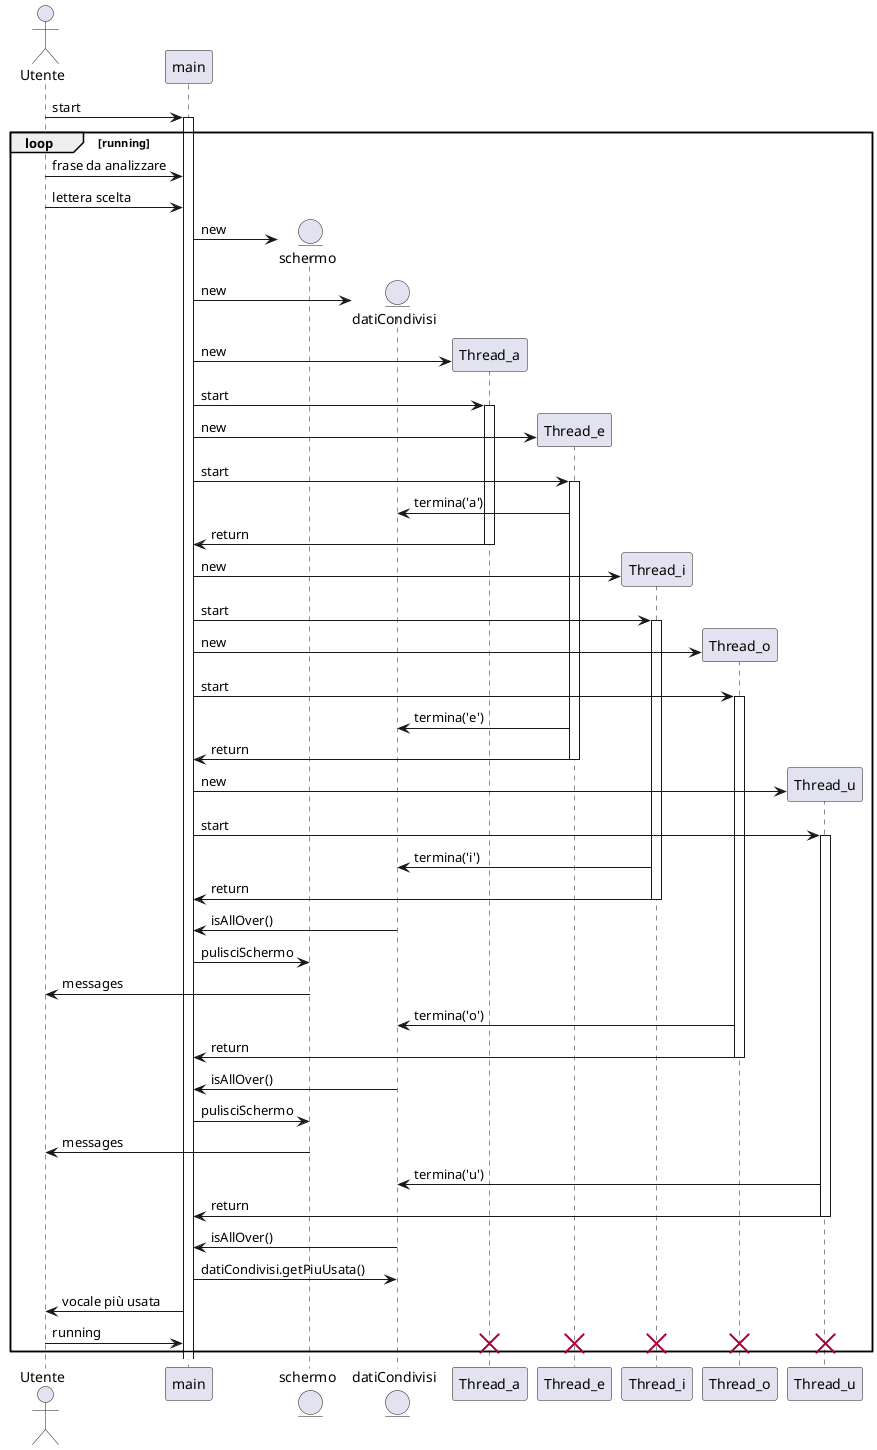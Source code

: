 @startuml ThreadFrase

actor Utente
participant main
entity schermo
entity datiCondivisi

Utente -> main ++ : start

loop running

    Utente -> main : frase da analizzare
    Utente -> main : lettera scelta

    main -> schermo ** : new
    main -> datiCondivisi ** : new

    main -> Thread_a ** : new
    main -> Thread_a ++ : start

    main -> Thread_e ** : new
    main -> Thread_e ++ : start

    Thread_e -> datiCondivisi : termina('a')
    Thread_a -> main -- : return
    
    main -> Thread_i ** : new
    main -> Thread_i ++ : start

    main -> Thread_o ** : new
    main -> Thread_o ++ : start

    Thread_e -> datiCondivisi : termina('e')
    Thread_e -> main -- : return

    main -> Thread_u ** : new
    main -> Thread_u ++ : start

    Thread_i -> datiCondivisi : termina('i')
    Thread_i -> main -- : return

    datiCondivisi -> main : isAllOver()
    main -> schermo : pulisciSchermo
    schermo -> Utente : messages

    Thread_o -> datiCondivisi : termina('o')
    Thread_o -> main -- : return

    datiCondivisi -> main : isAllOver()
    main -> schermo : pulisciSchermo
    schermo -> Utente : messages

    Thread_u -> datiCondivisi : termina('u')
    Thread_u -> main -- : return

    datiCondivisi -> main : isAllOver()

    main -> datiCondivisi : datiCondivisi.getPiuUsata()
    main -> Utente : vocale più usata

    Utente -> main : running

    destroy Thread_a
    destroy Thread_e
    destroy Thread_i
    destroy Thread_o
    destroy Thread_u
end

@enduml